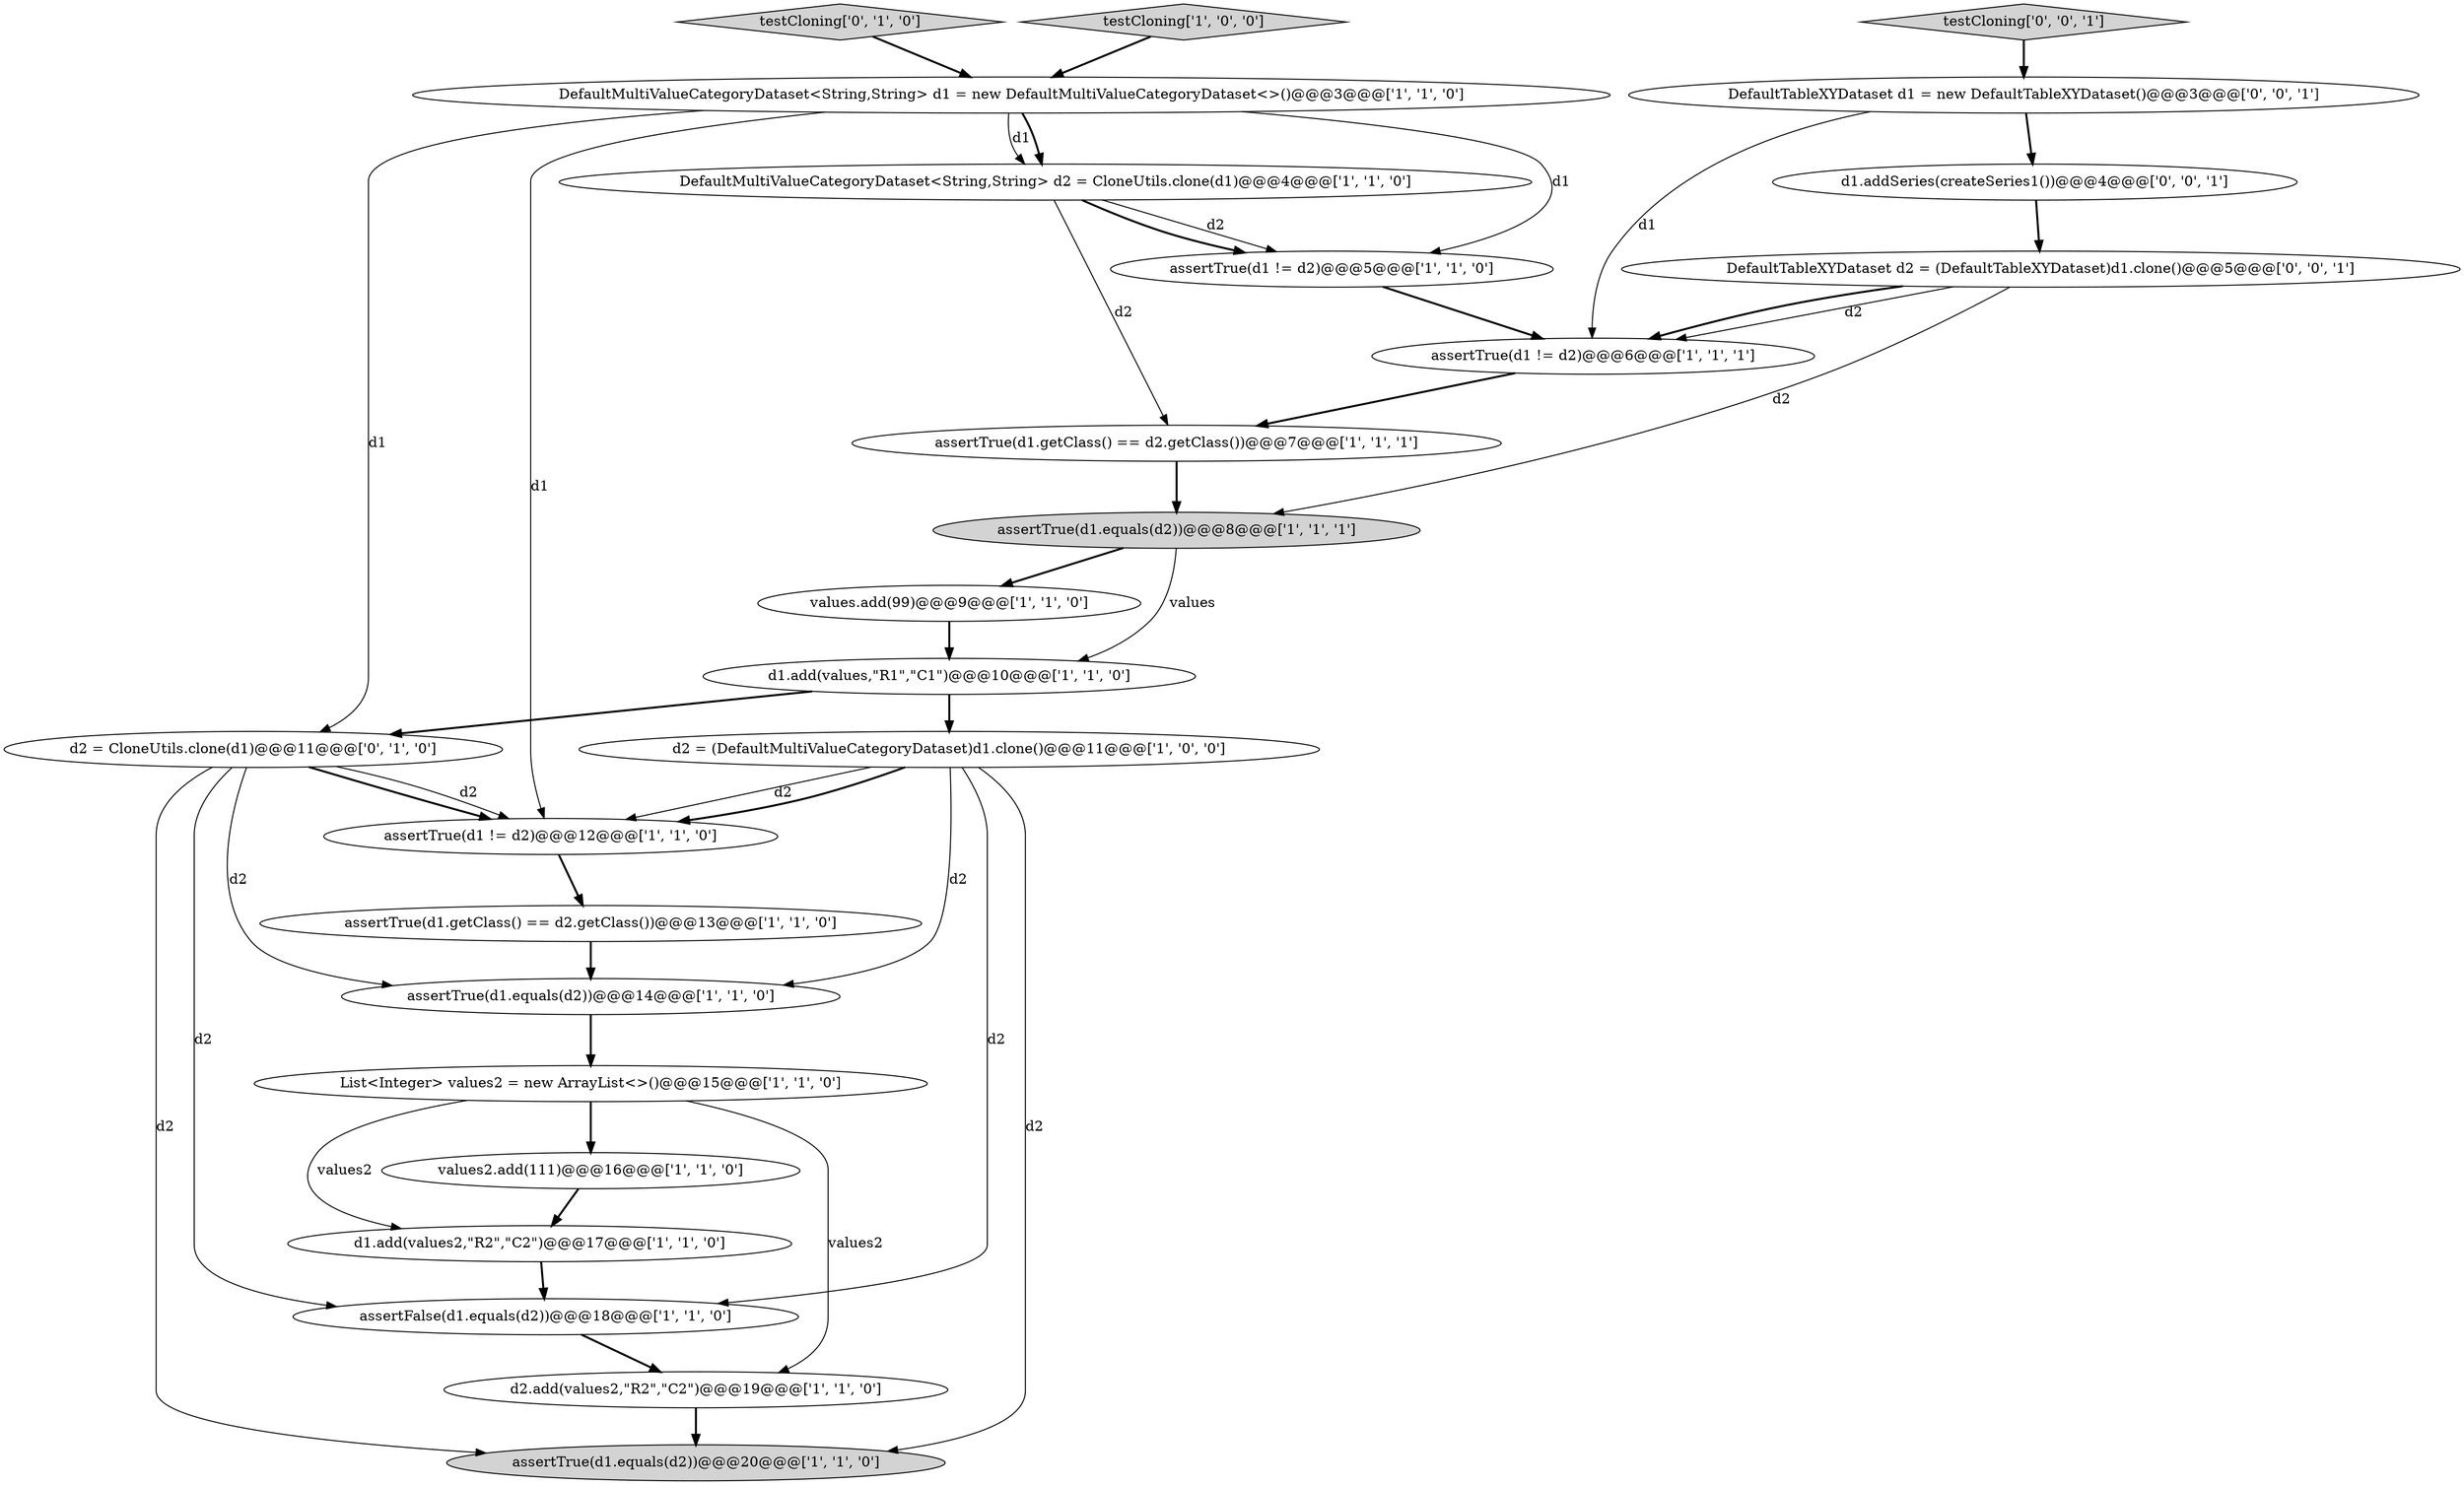 digraph {
22 [style = filled, label = "DefaultTableXYDataset d1 = new DefaultTableXYDataset()@@@3@@@['0', '0', '1']", fillcolor = white, shape = ellipse image = "AAA0AAABBB3BBB"];
9 [style = filled, label = "d1.add(values2,\"R2\",\"C2\")@@@17@@@['1', '1', '0']", fillcolor = white, shape = ellipse image = "AAA0AAABBB1BBB"];
10 [style = filled, label = "assertTrue(d1.equals(d2))@@@8@@@['1', '1', '1']", fillcolor = lightgray, shape = ellipse image = "AAA0AAABBB1BBB"];
14 [style = filled, label = "assertTrue(d1.getClass() == d2.getClass())@@@7@@@['1', '1', '1']", fillcolor = white, shape = ellipse image = "AAA0AAABBB1BBB"];
5 [style = filled, label = "values2.add(111)@@@16@@@['1', '1', '0']", fillcolor = white, shape = ellipse image = "AAA0AAABBB1BBB"];
11 [style = filled, label = "testCloning['1', '0', '0']", fillcolor = lightgray, shape = diamond image = "AAA0AAABBB1BBB"];
17 [style = filled, label = "assertTrue(d1 != d2)@@@5@@@['1', '1', '0']", fillcolor = white, shape = ellipse image = "AAA0AAABBB1BBB"];
1 [style = filled, label = "DefaultMultiValueCategoryDataset<String,String> d2 = CloneUtils.clone(d1)@@@4@@@['1', '1', '0']", fillcolor = white, shape = ellipse image = "AAA0AAABBB1BBB"];
21 [style = filled, label = "testCloning['0', '0', '1']", fillcolor = lightgray, shape = diamond image = "AAA0AAABBB3BBB"];
20 [style = filled, label = "d2 = CloneUtils.clone(d1)@@@11@@@['0', '1', '0']", fillcolor = white, shape = ellipse image = "AAA0AAABBB2BBB"];
16 [style = filled, label = "assertTrue(d1.equals(d2))@@@20@@@['1', '1', '0']", fillcolor = lightgray, shape = ellipse image = "AAA0AAABBB1BBB"];
15 [style = filled, label = "assertFalse(d1.equals(d2))@@@18@@@['1', '1', '0']", fillcolor = white, shape = ellipse image = "AAA0AAABBB1BBB"];
12 [style = filled, label = "assertTrue(d1 != d2)@@@6@@@['1', '1', '1']", fillcolor = white, shape = ellipse image = "AAA0AAABBB1BBB"];
23 [style = filled, label = "d1.addSeries(createSeries1())@@@4@@@['0', '0', '1']", fillcolor = white, shape = ellipse image = "AAA0AAABBB3BBB"];
3 [style = filled, label = "assertTrue(d1.getClass() == d2.getClass())@@@13@@@['1', '1', '0']", fillcolor = white, shape = ellipse image = "AAA0AAABBB1BBB"];
4 [style = filled, label = "d1.add(values,\"R1\",\"C1\")@@@10@@@['1', '1', '0']", fillcolor = white, shape = ellipse image = "AAA0AAABBB1BBB"];
13 [style = filled, label = "assertTrue(d1.equals(d2))@@@14@@@['1', '1', '0']", fillcolor = white, shape = ellipse image = "AAA0AAABBB1BBB"];
19 [style = filled, label = "testCloning['0', '1', '0']", fillcolor = lightgray, shape = diamond image = "AAA0AAABBB2BBB"];
0 [style = filled, label = "DefaultMultiValueCategoryDataset<String,String> d1 = new DefaultMultiValueCategoryDataset<>()@@@3@@@['1', '1', '0']", fillcolor = white, shape = ellipse image = "AAA0AAABBB1BBB"];
24 [style = filled, label = "DefaultTableXYDataset d2 = (DefaultTableXYDataset)d1.clone()@@@5@@@['0', '0', '1']", fillcolor = white, shape = ellipse image = "AAA0AAABBB3BBB"];
18 [style = filled, label = "d2.add(values2,\"R2\",\"C2\")@@@19@@@['1', '1', '0']", fillcolor = white, shape = ellipse image = "AAA0AAABBB1BBB"];
7 [style = filled, label = "List<Integer> values2 = new ArrayList<>()@@@15@@@['1', '1', '0']", fillcolor = white, shape = ellipse image = "AAA0AAABBB1BBB"];
6 [style = filled, label = "assertTrue(d1 != d2)@@@12@@@['1', '1', '0']", fillcolor = white, shape = ellipse image = "AAA0AAABBB1BBB"];
2 [style = filled, label = "d2 = (DefaultMultiValueCategoryDataset)d1.clone()@@@11@@@['1', '0', '0']", fillcolor = white, shape = ellipse image = "AAA0AAABBB1BBB"];
8 [style = filled, label = "values.add(99)@@@9@@@['1', '1', '0']", fillcolor = white, shape = ellipse image = "AAA0AAABBB1BBB"];
13->7 [style = bold, label=""];
20->6 [style = bold, label=""];
21->22 [style = bold, label=""];
8->4 [style = bold, label=""];
10->4 [style = solid, label="values"];
15->18 [style = bold, label=""];
23->24 [style = bold, label=""];
12->14 [style = bold, label=""];
11->0 [style = bold, label=""];
24->12 [style = solid, label="d2"];
0->20 [style = solid, label="d1"];
10->8 [style = bold, label=""];
9->15 [style = bold, label=""];
1->14 [style = solid, label="d2"];
17->12 [style = bold, label=""];
19->0 [style = bold, label=""];
5->9 [style = bold, label=""];
20->16 [style = solid, label="d2"];
0->1 [style = solid, label="d1"];
0->17 [style = solid, label="d1"];
3->13 [style = bold, label=""];
4->20 [style = bold, label=""];
0->1 [style = bold, label=""];
7->18 [style = solid, label="values2"];
4->2 [style = bold, label=""];
1->17 [style = solid, label="d2"];
2->6 [style = solid, label="d2"];
2->13 [style = solid, label="d2"];
22->12 [style = solid, label="d1"];
0->6 [style = solid, label="d1"];
7->9 [style = solid, label="values2"];
6->3 [style = bold, label=""];
1->17 [style = bold, label=""];
2->16 [style = solid, label="d2"];
18->16 [style = bold, label=""];
20->15 [style = solid, label="d2"];
2->6 [style = bold, label=""];
7->5 [style = bold, label=""];
24->12 [style = bold, label=""];
22->23 [style = bold, label=""];
14->10 [style = bold, label=""];
20->13 [style = solid, label="d2"];
20->6 [style = solid, label="d2"];
2->15 [style = solid, label="d2"];
24->10 [style = solid, label="d2"];
}
